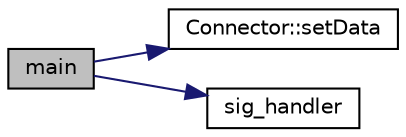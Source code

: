 digraph "main"
{
 // LATEX_PDF_SIZE
  edge [fontname="Helvetica",fontsize="10",labelfontname="Helvetica",labelfontsize="10"];
  node [fontname="Helvetica",fontsize="10",shape=record];
  rankdir="LR";
  Node1 [label="main",height=0.2,width=0.4,color="black", fillcolor="grey75", style="filled", fontcolor="black",tooltip=" "];
  Node1 -> Node2 [color="midnightblue",fontsize="10",style="solid",fontname="Helvetica"];
  Node2 [label="Connector::setData",height=0.2,width=0.4,color="black", fillcolor="white", style="filled",URL="$class_connector.html#a3c4193178a0a4391f8549a560319c5f5",tooltip=" "];
  Node1 -> Node3 [color="midnightblue",fontsize="10",style="solid",fontname="Helvetica"];
  Node3 [label="sig_handler",height=0.2,width=0.4,color="black", fillcolor="white", style="filled",URL="$_ras_pi_r_h_8cpp.html#a5054c36923934387c6f7605dd1a2f3c9",tooltip=" "];
}
